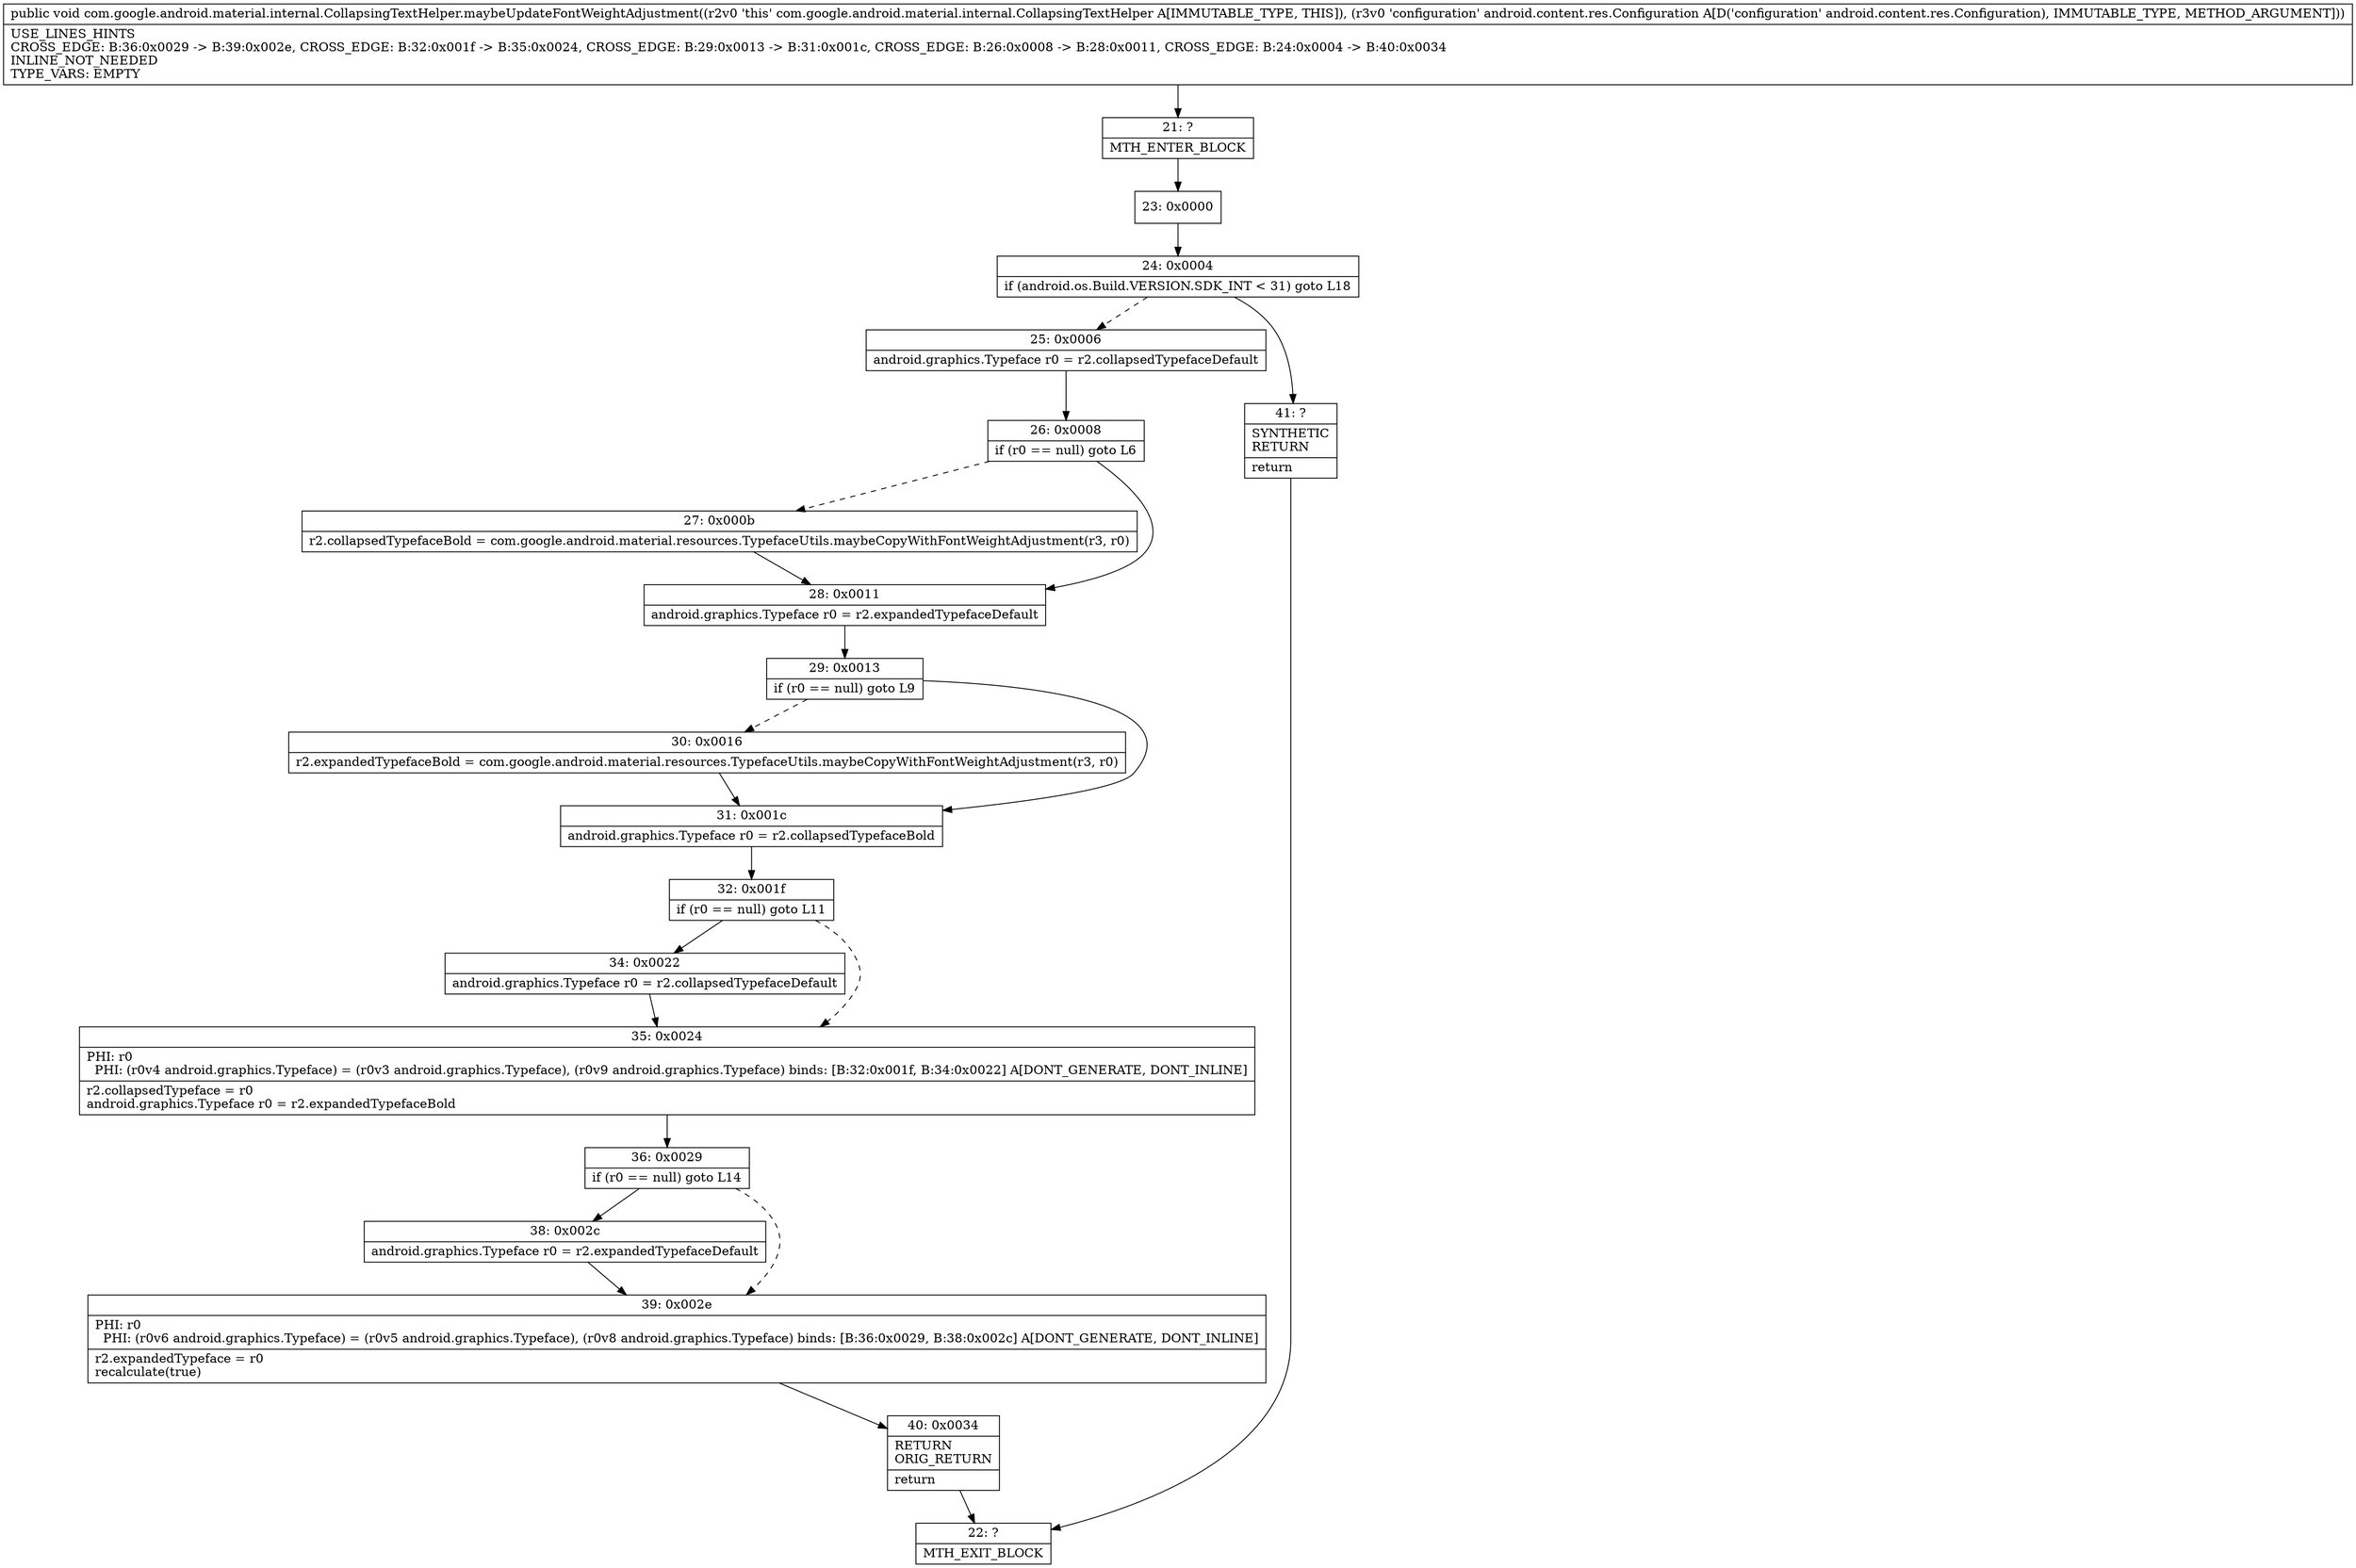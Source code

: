 digraph "CFG forcom.google.android.material.internal.CollapsingTextHelper.maybeUpdateFontWeightAdjustment(Landroid\/content\/res\/Configuration;)V" {
Node_21 [shape=record,label="{21\:\ ?|MTH_ENTER_BLOCK\l}"];
Node_23 [shape=record,label="{23\:\ 0x0000}"];
Node_24 [shape=record,label="{24\:\ 0x0004|if (android.os.Build.VERSION.SDK_INT \< 31) goto L18\l}"];
Node_25 [shape=record,label="{25\:\ 0x0006|android.graphics.Typeface r0 = r2.collapsedTypefaceDefault\l}"];
Node_26 [shape=record,label="{26\:\ 0x0008|if (r0 == null) goto L6\l}"];
Node_27 [shape=record,label="{27\:\ 0x000b|r2.collapsedTypefaceBold = com.google.android.material.resources.TypefaceUtils.maybeCopyWithFontWeightAdjustment(r3, r0)\l}"];
Node_28 [shape=record,label="{28\:\ 0x0011|android.graphics.Typeface r0 = r2.expandedTypefaceDefault\l}"];
Node_29 [shape=record,label="{29\:\ 0x0013|if (r0 == null) goto L9\l}"];
Node_30 [shape=record,label="{30\:\ 0x0016|r2.expandedTypefaceBold = com.google.android.material.resources.TypefaceUtils.maybeCopyWithFontWeightAdjustment(r3, r0)\l}"];
Node_31 [shape=record,label="{31\:\ 0x001c|android.graphics.Typeface r0 = r2.collapsedTypefaceBold\l}"];
Node_32 [shape=record,label="{32\:\ 0x001f|if (r0 == null) goto L11\l}"];
Node_34 [shape=record,label="{34\:\ 0x0022|android.graphics.Typeface r0 = r2.collapsedTypefaceDefault\l}"];
Node_35 [shape=record,label="{35\:\ 0x0024|PHI: r0 \l  PHI: (r0v4 android.graphics.Typeface) = (r0v3 android.graphics.Typeface), (r0v9 android.graphics.Typeface) binds: [B:32:0x001f, B:34:0x0022] A[DONT_GENERATE, DONT_INLINE]\l|r2.collapsedTypeface = r0\landroid.graphics.Typeface r0 = r2.expandedTypefaceBold\l}"];
Node_36 [shape=record,label="{36\:\ 0x0029|if (r0 == null) goto L14\l}"];
Node_38 [shape=record,label="{38\:\ 0x002c|android.graphics.Typeface r0 = r2.expandedTypefaceDefault\l}"];
Node_39 [shape=record,label="{39\:\ 0x002e|PHI: r0 \l  PHI: (r0v6 android.graphics.Typeface) = (r0v5 android.graphics.Typeface), (r0v8 android.graphics.Typeface) binds: [B:36:0x0029, B:38:0x002c] A[DONT_GENERATE, DONT_INLINE]\l|r2.expandedTypeface = r0\lrecalculate(true)\l}"];
Node_40 [shape=record,label="{40\:\ 0x0034|RETURN\lORIG_RETURN\l|return\l}"];
Node_22 [shape=record,label="{22\:\ ?|MTH_EXIT_BLOCK\l}"];
Node_41 [shape=record,label="{41\:\ ?|SYNTHETIC\lRETURN\l|return\l}"];
MethodNode[shape=record,label="{public void com.google.android.material.internal.CollapsingTextHelper.maybeUpdateFontWeightAdjustment((r2v0 'this' com.google.android.material.internal.CollapsingTextHelper A[IMMUTABLE_TYPE, THIS]), (r3v0 'configuration' android.content.res.Configuration A[D('configuration' android.content.res.Configuration), IMMUTABLE_TYPE, METHOD_ARGUMENT]))  | USE_LINES_HINTS\lCROSS_EDGE: B:36:0x0029 \-\> B:39:0x002e, CROSS_EDGE: B:32:0x001f \-\> B:35:0x0024, CROSS_EDGE: B:29:0x0013 \-\> B:31:0x001c, CROSS_EDGE: B:26:0x0008 \-\> B:28:0x0011, CROSS_EDGE: B:24:0x0004 \-\> B:40:0x0034\lINLINE_NOT_NEEDED\lTYPE_VARS: EMPTY\l}"];
MethodNode -> Node_21;Node_21 -> Node_23;
Node_23 -> Node_24;
Node_24 -> Node_25[style=dashed];
Node_24 -> Node_41;
Node_25 -> Node_26;
Node_26 -> Node_27[style=dashed];
Node_26 -> Node_28;
Node_27 -> Node_28;
Node_28 -> Node_29;
Node_29 -> Node_30[style=dashed];
Node_29 -> Node_31;
Node_30 -> Node_31;
Node_31 -> Node_32;
Node_32 -> Node_34;
Node_32 -> Node_35[style=dashed];
Node_34 -> Node_35;
Node_35 -> Node_36;
Node_36 -> Node_38;
Node_36 -> Node_39[style=dashed];
Node_38 -> Node_39;
Node_39 -> Node_40;
Node_40 -> Node_22;
Node_41 -> Node_22;
}

